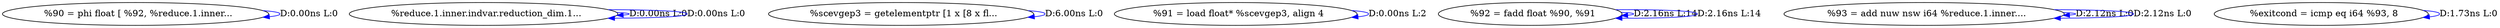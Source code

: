 digraph {
Node0x2540c60[label="  %90 = phi float [ %92, %reduce.1.inner..."];
Node0x2540c60 -> Node0x2540c60[label="D:0.00ns L:0",color=blue];
Node0x2540d40[label="  %reduce.1.inner.indvar.reduction_dim.1..."];
Node0x2540d40 -> Node0x2540d40[label="D:0.00ns L:0",color=blue];
Node0x2540d40 -> Node0x2540d40[label="D:0.00ns L:0",color=blue];
Node0x2540e20[label="  %scevgep3 = getelementptr [1 x [8 x fl..."];
Node0x2540e20 -> Node0x2540e20[label="D:6.00ns L:0",color=blue];
Node0x2540f00[label="  %91 = load float* %scevgep3, align 4"];
Node0x2540f00 -> Node0x2540f00[label="D:0.00ns L:2",color=blue];
Node0x2540fe0[label="  %92 = fadd float %90, %91"];
Node0x2540fe0 -> Node0x2540fe0[label="D:2.16ns L:14",color=blue];
Node0x2540fe0 -> Node0x2540fe0[label="D:2.16ns L:14",color=blue];
Node0x25410c0[label="  %93 = add nuw nsw i64 %reduce.1.inner...."];
Node0x25410c0 -> Node0x25410c0[label="D:2.12ns L:0",color=blue];
Node0x25410c0 -> Node0x25410c0[label="D:2.12ns L:0",color=blue];
Node0x25411a0[label="  %exitcond = icmp eq i64 %93, 8"];
Node0x25411a0 -> Node0x25411a0[label="D:1.73ns L:0",color=blue];
}
